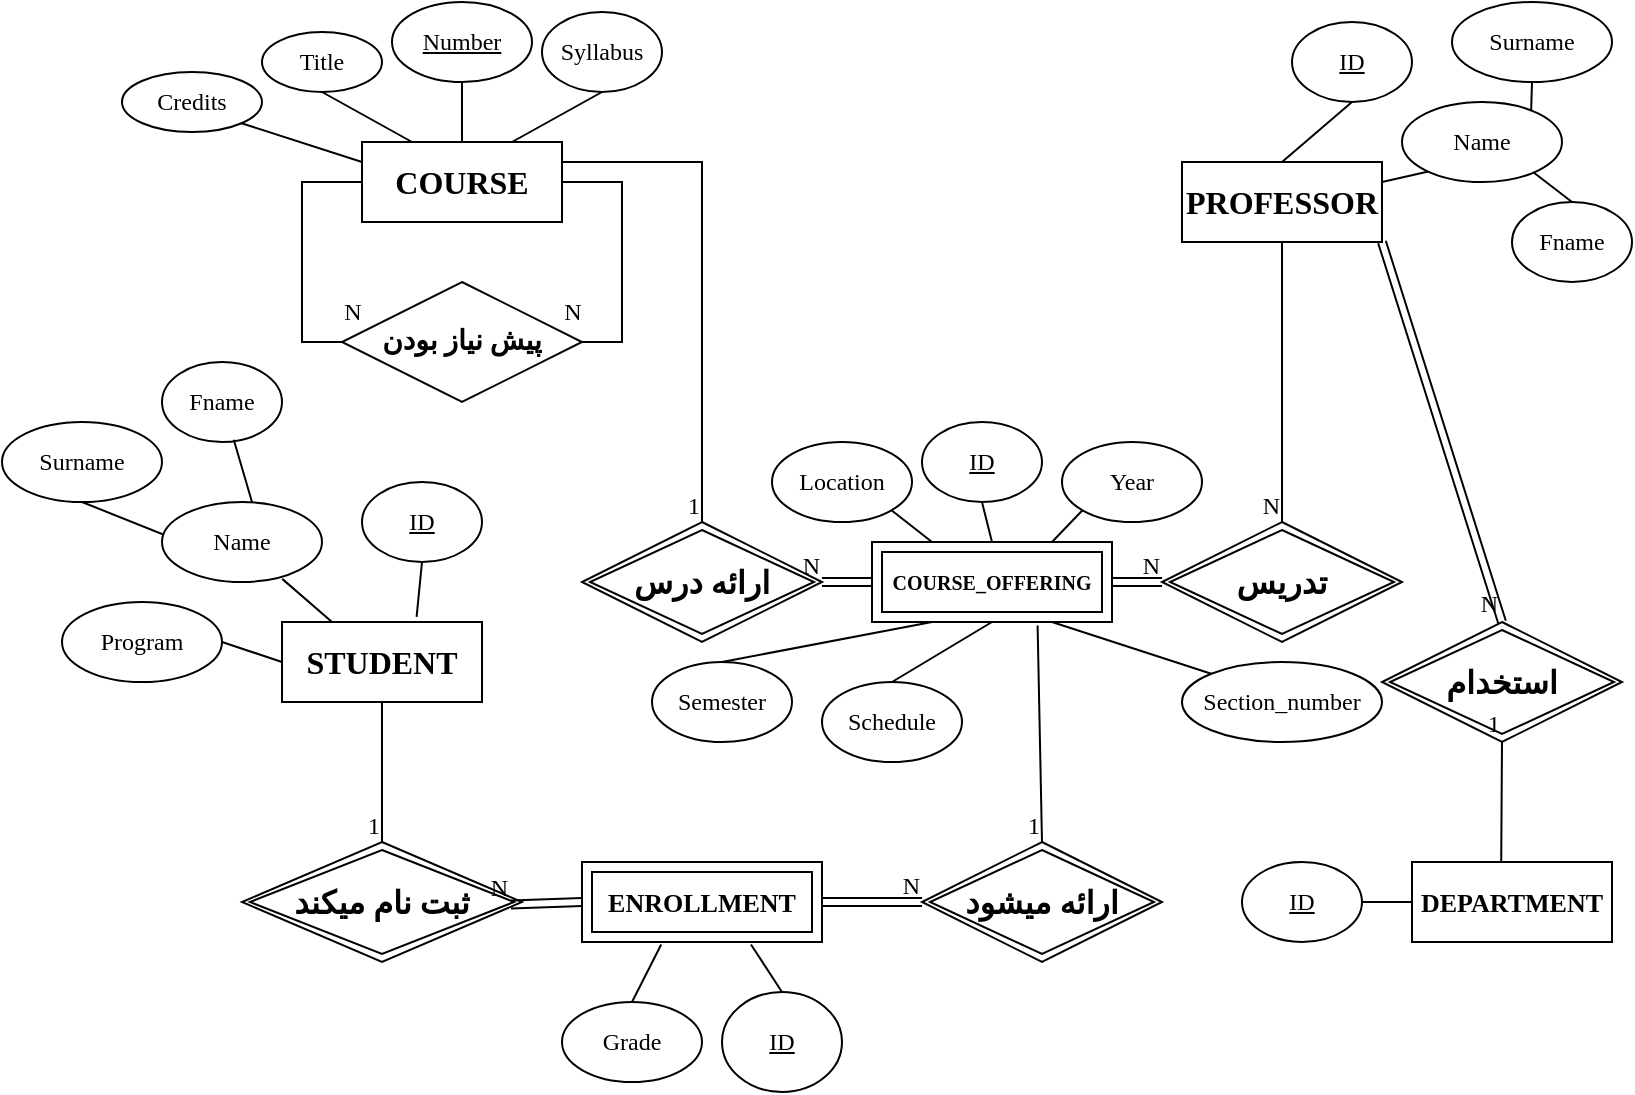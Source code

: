 <mxfile version="26.2.6">
  <diagram id="R2lEEEUBdFMjLlhIrx00" name="Page-1">
    <mxGraphModel dx="1099" dy="659" grid="1" gridSize="10" guides="1" tooltips="1" connect="1" arrows="1" fold="1" page="1" pageScale="1" pageWidth="850" pageHeight="1100" math="0" shadow="0" extFonts="Permanent Marker^https://fonts.googleapis.com/css?family=Permanent+Marker">
      <root>
        <mxCell id="0" />
        <mxCell id="1" parent="0" />
        <mxCell id="XAqE2MEunpsSL1O4cZfQ-120" style="edgeStyle=orthogonalEdgeStyle;rounded=0;orthogonalLoop=1;jettySize=auto;html=1;exitX=1;exitY=0.5;exitDx=0;exitDy=0;entryX=1;entryY=0.5;entryDx=0;entryDy=0;endArrow=none;startFill=0;fontFamily=Kahroba RG;" parent="1" source="XAqE2MEunpsSL1O4cZfQ-95" target="XAqE2MEunpsSL1O4cZfQ-119" edge="1">
          <mxGeometry relative="1" as="geometry" />
        </mxCell>
        <mxCell id="XAqE2MEunpsSL1O4cZfQ-95" value="&lt;b&gt;&lt;span style=&quot;font-size: 12pt;&quot;&gt;COURSE&lt;/span&gt;&lt;/b&gt;" style="whiteSpace=wrap;html=1;align=center;fontFamily=Kahroba RG;" parent="1" vertex="1">
          <mxGeometry x="210" y="80" width="100" height="40" as="geometry" />
        </mxCell>
        <mxCell id="XAqE2MEunpsSL1O4cZfQ-97" value="&lt;b&gt;&lt;span style=&quot;font-size: 12pt;&quot;&gt;STUDENT&lt;/span&gt;&lt;/b&gt;" style="whiteSpace=wrap;html=1;align=center;fontFamily=Kahroba RG;" parent="1" vertex="1">
          <mxGeometry x="170" y="320" width="100" height="40" as="geometry" />
        </mxCell>
        <mxCell id="XAqE2MEunpsSL1O4cZfQ-107" style="edgeStyle=orthogonalEdgeStyle;rounded=0;orthogonalLoop=1;jettySize=auto;html=1;endArrow=none;startFill=0;fontFamily=Kahroba RG;" parent="1" source="XAqE2MEunpsSL1O4cZfQ-106" target="XAqE2MEunpsSL1O4cZfQ-95" edge="1">
          <mxGeometry relative="1" as="geometry" />
        </mxCell>
        <mxCell id="XAqE2MEunpsSL1O4cZfQ-106" value="Number" style="ellipse;whiteSpace=wrap;html=1;align=center;fontStyle=4;fontFamily=Kahroba RG;" parent="1" vertex="1">
          <mxGeometry x="225" y="10" width="70" height="40" as="geometry" />
        </mxCell>
        <mxCell id="XAqE2MEunpsSL1O4cZfQ-108" value="Title" style="ellipse;whiteSpace=wrap;html=1;align=center;fontFamily=Kahroba RG;" parent="1" vertex="1">
          <mxGeometry x="160" y="25" width="60" height="30" as="geometry" />
        </mxCell>
        <mxCell id="XAqE2MEunpsSL1O4cZfQ-114" value="Credits" style="ellipse;whiteSpace=wrap;html=1;align=center;fontFamily=Kahroba RG;" parent="1" vertex="1">
          <mxGeometry x="90" y="45" width="70" height="30" as="geometry" />
        </mxCell>
        <mxCell id="XAqE2MEunpsSL1O4cZfQ-116" value="Syllabus" style="ellipse;whiteSpace=wrap;html=1;align=center;fontFamily=Kahroba RG;" parent="1" vertex="1">
          <mxGeometry x="300" y="15" width="60" height="40" as="geometry" />
        </mxCell>
        <mxCell id="XAqE2MEunpsSL1O4cZfQ-121" style="edgeStyle=orthogonalEdgeStyle;rounded=0;orthogonalLoop=1;jettySize=auto;html=1;exitX=0;exitY=0.5;exitDx=0;exitDy=0;entryX=0;entryY=0.5;entryDx=0;entryDy=0;endArrow=none;startFill=0;fontFamily=Kahroba RG;" parent="1" source="XAqE2MEunpsSL1O4cZfQ-119" target="XAqE2MEunpsSL1O4cZfQ-95" edge="1">
          <mxGeometry relative="1" as="geometry" />
        </mxCell>
        <mxCell id="XAqE2MEunpsSL1O4cZfQ-119" value="پیش نیاز بودن" style="shape=rhombus;perimeter=rhombusPerimeter;whiteSpace=wrap;html=1;align=center;fontFamily=Kahroba RG;fontSize=14;fontStyle=1" parent="1" vertex="1">
          <mxGeometry x="200" y="150" width="120" height="60" as="geometry" />
        </mxCell>
        <mxCell id="XAqE2MEunpsSL1O4cZfQ-122" value="N" style="text;html=1;align=center;verticalAlign=middle;resizable=0;points=[];autosize=1;strokeColor=none;fillColor=none;fontFamily=Kahroba RG;" parent="1" vertex="1">
          <mxGeometry x="300" y="150" width="30" height="30" as="geometry" />
        </mxCell>
        <mxCell id="XAqE2MEunpsSL1O4cZfQ-123" value="N" style="text;html=1;align=center;verticalAlign=middle;resizable=0;points=[];autosize=1;strokeColor=none;fillColor=none;fontFamily=Kahroba RG;" parent="1" vertex="1">
          <mxGeometry x="190" y="150" width="30" height="30" as="geometry" />
        </mxCell>
        <mxCell id="XAqE2MEunpsSL1O4cZfQ-125" value="Surname" style="ellipse;whiteSpace=wrap;html=1;align=center;fontFamily=Kahroba RG;" parent="1" vertex="1">
          <mxGeometry x="30" y="220" width="80" height="40" as="geometry" />
        </mxCell>
        <mxCell id="XAqE2MEunpsSL1O4cZfQ-126" value="Fname" style="ellipse;whiteSpace=wrap;html=1;align=center;fontFamily=Kahroba RG;" parent="1" vertex="1">
          <mxGeometry x="110" y="190" width="60" height="40" as="geometry" />
        </mxCell>
        <mxCell id="XAqE2MEunpsSL1O4cZfQ-127" value="ID" style="ellipse;whiteSpace=wrap;html=1;align=center;fontStyle=4;fontFamily=Kahroba RG;" parent="1" vertex="1">
          <mxGeometry x="210" y="250" width="60" height="40" as="geometry" />
        </mxCell>
        <mxCell id="XAqE2MEunpsSL1O4cZfQ-131" value="ID" style="ellipse;whiteSpace=wrap;html=1;align=center;fontStyle=4;fontFamily=Kahroba RG;" parent="1" vertex="1">
          <mxGeometry x="675" y="20" width="60" height="40" as="geometry" />
        </mxCell>
        <mxCell id="XAqE2MEunpsSL1O4cZfQ-136" value="ID" style="ellipse;whiteSpace=wrap;html=1;align=center;fontStyle=4;fontFamily=Kahroba RG;" parent="1" vertex="1">
          <mxGeometry x="490" y="220" width="60" height="40" as="geometry" />
        </mxCell>
        <mxCell id="XAqE2MEunpsSL1O4cZfQ-140" value="Program" style="ellipse;whiteSpace=wrap;html=1;align=center;fontFamily=Kahroba RG;" parent="1" vertex="1">
          <mxGeometry x="60" y="310" width="80" height="40" as="geometry" />
        </mxCell>
        <mxCell id="XAqE2MEunpsSL1O4cZfQ-142" value="Surname" style="ellipse;whiteSpace=wrap;html=1;align=center;fontFamily=Kahroba RG;" parent="1" vertex="1">
          <mxGeometry x="755" y="10" width="80" height="40" as="geometry" />
        </mxCell>
        <mxCell id="XAqE2MEunpsSL1O4cZfQ-143" value="Fname" style="ellipse;whiteSpace=wrap;html=1;align=center;fontFamily=Kahroba RG;" parent="1" vertex="1">
          <mxGeometry x="785" y="110" width="60" height="40" as="geometry" />
        </mxCell>
        <mxCell id="XAqE2MEunpsSL1O4cZfQ-146" value="Year" style="ellipse;whiteSpace=wrap;html=1;align=center;fontFamily=Kahroba RG;" parent="1" vertex="1">
          <mxGeometry x="560" y="230" width="70" height="40" as="geometry" />
        </mxCell>
        <mxCell id="XAqE2MEunpsSL1O4cZfQ-147" value="Semester" style="ellipse;whiteSpace=wrap;html=1;align=center;fontFamily=Kahroba RG;" parent="1" vertex="1">
          <mxGeometry x="355" y="340" width="70" height="40" as="geometry" />
        </mxCell>
        <mxCell id="XAqE2MEunpsSL1O4cZfQ-148" value="Section_number" style="ellipse;whiteSpace=wrap;html=1;align=center;fontFamily=Kahroba RG;" parent="1" vertex="1">
          <mxGeometry x="620" y="340" width="100" height="40" as="geometry" />
        </mxCell>
        <mxCell id="XAqE2MEunpsSL1O4cZfQ-149" value="Schedule" style="ellipse;whiteSpace=wrap;html=1;align=center;fontFamily=Kahroba RG;" parent="1" vertex="1">
          <mxGeometry x="440" y="350" width="70" height="40" as="geometry" />
        </mxCell>
        <mxCell id="XAqE2MEunpsSL1O4cZfQ-150" value="Location" style="ellipse;whiteSpace=wrap;html=1;align=center;fontFamily=Kahroba RG;" parent="1" vertex="1">
          <mxGeometry x="415" y="230" width="70" height="40" as="geometry" />
        </mxCell>
        <mxCell id="XAqE2MEunpsSL1O4cZfQ-152" value="Grade" style="ellipse;whiteSpace=wrap;html=1;align=center;fontFamily=Kahroba RG;" parent="1" vertex="1">
          <mxGeometry x="310" y="510" width="70" height="40" as="geometry" />
        </mxCell>
        <mxCell id="XAqE2MEunpsSL1O4cZfQ-154" value="ID" style="ellipse;whiteSpace=wrap;html=1;align=center;fontStyle=4;fontFamily=Kahroba RG;" parent="1" vertex="1">
          <mxGeometry x="390" y="505" width="60" height="50" as="geometry" />
        </mxCell>
        <mxCell id="XAqE2MEunpsSL1O4cZfQ-160" value="" style="endArrow=none;html=1;rounded=0;exitX=0.5;exitY=1;exitDx=0;exitDy=0;fontFamily=Kahroba RG;" parent="1" edge="1">
          <mxGeometry relative="1" as="geometry">
            <mxPoint x="670" y="130" as="sourcePoint" />
            <mxPoint x="670" y="270" as="targetPoint" />
          </mxGeometry>
        </mxCell>
        <mxCell id="XAqE2MEunpsSL1O4cZfQ-161" value="N" style="resizable=0;html=1;whiteSpace=wrap;align=right;verticalAlign=bottom;fontFamily=Kahroba RG;" parent="XAqE2MEunpsSL1O4cZfQ-160" connectable="0" vertex="1">
          <mxGeometry x="1" relative="1" as="geometry" />
        </mxCell>
        <mxCell id="XAqE2MEunpsSL1O4cZfQ-162" value="ارائه درس" style="shape=rhombus;double=1;perimeter=rhombusPerimeter;whiteSpace=wrap;html=1;align=center;fontFamily=Kahroba RG;fontStyle=1;fontSize=16;" parent="1" vertex="1">
          <mxGeometry x="320" y="270" width="120" height="60" as="geometry" />
        </mxCell>
        <mxCell id="XAqE2MEunpsSL1O4cZfQ-163" value="&lt;b style=&quot;&quot;&gt;&lt;font style=&quot;font-size: 10px;&quot;&gt;COURSE_OFFERING&lt;/font&gt;&lt;/b&gt;" style="shape=ext;margin=3;double=1;whiteSpace=wrap;html=1;align=center;fontFamily=Kahroba RG;" parent="1" vertex="1">
          <mxGeometry x="465" y="280" width="120" height="40" as="geometry" />
        </mxCell>
        <mxCell id="XAqE2MEunpsSL1O4cZfQ-165" value="" style="shape=link;html=1;rounded=0;exitX=0;exitY=0.5;exitDx=0;exitDy=0;entryX=1;entryY=0.5;entryDx=0;entryDy=0;fontFamily=Kahroba RG;" parent="1" source="XAqE2MEunpsSL1O4cZfQ-163" target="XAqE2MEunpsSL1O4cZfQ-162" edge="1">
          <mxGeometry relative="1" as="geometry">
            <mxPoint x="420" y="300" as="sourcePoint" />
            <mxPoint x="380" y="410" as="targetPoint" />
          </mxGeometry>
        </mxCell>
        <mxCell id="XAqE2MEunpsSL1O4cZfQ-166" value="N" style="resizable=0;html=1;whiteSpace=wrap;align=right;verticalAlign=bottom;fontFamily=Kahroba RG;" parent="XAqE2MEunpsSL1O4cZfQ-165" connectable="0" vertex="1">
          <mxGeometry x="1" relative="1" as="geometry" />
        </mxCell>
        <mxCell id="XAqE2MEunpsSL1O4cZfQ-168" value="" style="endArrow=none;html=1;rounded=0;exitX=1;exitY=0.25;exitDx=0;exitDy=0;entryX=0.5;entryY=0;entryDx=0;entryDy=0;fontFamily=Kahroba RG;" parent="1" source="XAqE2MEunpsSL1O4cZfQ-95" target="XAqE2MEunpsSL1O4cZfQ-162" edge="1">
          <mxGeometry relative="1" as="geometry">
            <mxPoint x="430" y="210" as="sourcePoint" />
            <mxPoint x="590" y="210" as="targetPoint" />
            <Array as="points">
              <mxPoint x="380" y="90" />
            </Array>
          </mxGeometry>
        </mxCell>
        <mxCell id="XAqE2MEunpsSL1O4cZfQ-169" value="1" style="resizable=0;html=1;whiteSpace=wrap;align=right;verticalAlign=bottom;fontFamily=Kahroba RG;" parent="XAqE2MEunpsSL1O4cZfQ-168" connectable="0" vertex="1">
          <mxGeometry x="1" relative="1" as="geometry" />
        </mxCell>
        <mxCell id="XAqE2MEunpsSL1O4cZfQ-170" value="" style="shape=link;html=1;rounded=0;exitX=1;exitY=0.5;exitDx=0;exitDy=0;entryX=0;entryY=0.5;entryDx=0;entryDy=0;fontFamily=Kahroba RG;" parent="1" source="XAqE2MEunpsSL1O4cZfQ-163" edge="1">
          <mxGeometry relative="1" as="geometry">
            <mxPoint x="430" y="270" as="sourcePoint" />
            <mxPoint x="610" y="300" as="targetPoint" />
          </mxGeometry>
        </mxCell>
        <mxCell id="XAqE2MEunpsSL1O4cZfQ-171" value="N" style="resizable=0;html=1;whiteSpace=wrap;align=right;verticalAlign=bottom;fontFamily=Kahroba RG;" parent="XAqE2MEunpsSL1O4cZfQ-170" connectable="0" vertex="1">
          <mxGeometry x="1" relative="1" as="geometry" />
        </mxCell>
        <mxCell id="XAqE2MEunpsSL1O4cZfQ-175" value="" style="endArrow=none;html=1;rounded=0;entryX=0.5;entryY=1;entryDx=0;entryDy=0;exitX=0.5;exitY=0;exitDx=0;exitDy=0;fontFamily=Kahroba RG;" parent="1" target="XAqE2MEunpsSL1O4cZfQ-131" edge="1">
          <mxGeometry relative="1" as="geometry">
            <mxPoint x="670" y="90" as="sourcePoint" />
            <mxPoint x="570" y="250" as="targetPoint" />
          </mxGeometry>
        </mxCell>
        <mxCell id="XAqE2MEunpsSL1O4cZfQ-178" value="" style="endArrow=none;html=1;rounded=0;entryX=0.5;entryY=1;entryDx=0;entryDy=0;exitX=1;exitY=0;exitDx=0;exitDy=0;fontFamily=Kahroba RG;" parent="1" target="XAqE2MEunpsSL1O4cZfQ-142" edge="1">
          <mxGeometry relative="1" as="geometry">
            <mxPoint x="794.534" y="65.736" as="sourcePoint" />
            <mxPoint x="715" y="70" as="targetPoint" />
          </mxGeometry>
        </mxCell>
        <mxCell id="XAqE2MEunpsSL1O4cZfQ-179" value="" style="endArrow=none;html=1;rounded=0;entryX=1;entryY=1;entryDx=0;entryDy=0;exitX=0.5;exitY=0;exitDx=0;exitDy=0;fontFamily=Kahroba RG;" parent="1" source="XAqE2MEunpsSL1O4cZfQ-143" edge="1">
          <mxGeometry relative="1" as="geometry">
            <mxPoint x="805" y="76" as="sourcePoint" />
            <mxPoint x="794.534" y="94.264" as="targetPoint" />
          </mxGeometry>
        </mxCell>
        <mxCell id="XAqE2MEunpsSL1O4cZfQ-181" value="" style="endArrow=none;html=1;rounded=0;entryX=0;entryY=1;entryDx=0;entryDy=0;exitX=1;exitY=0.25;exitDx=0;exitDy=0;fontFamily=Kahroba RG;" parent="1" edge="1">
          <mxGeometry relative="1" as="geometry">
            <mxPoint x="720" y="100" as="sourcePoint" />
            <mxPoint x="745.466" y="94.264" as="targetPoint" />
          </mxGeometry>
        </mxCell>
        <mxCell id="XAqE2MEunpsSL1O4cZfQ-182" value="" style="endArrow=none;html=1;rounded=0;entryX=0.5;entryY=1;entryDx=0;entryDy=0;exitX=0.75;exitY=0;exitDx=0;exitDy=0;fontFamily=Kahroba RG;" parent="1" source="XAqE2MEunpsSL1O4cZfQ-95" target="XAqE2MEunpsSL1O4cZfQ-116" edge="1">
          <mxGeometry relative="1" as="geometry">
            <mxPoint x="680" y="100" as="sourcePoint" />
            <mxPoint x="715" y="70" as="targetPoint" />
          </mxGeometry>
        </mxCell>
        <mxCell id="XAqE2MEunpsSL1O4cZfQ-183" value="" style="endArrow=none;html=1;rounded=0;entryX=0.5;entryY=1;entryDx=0;entryDy=0;exitX=0.25;exitY=0;exitDx=0;exitDy=0;fontFamily=Kahroba RG;" parent="1" source="XAqE2MEunpsSL1O4cZfQ-95" target="XAqE2MEunpsSL1O4cZfQ-108" edge="1">
          <mxGeometry relative="1" as="geometry">
            <mxPoint x="690" y="110" as="sourcePoint" />
            <mxPoint x="725" y="80" as="targetPoint" />
          </mxGeometry>
        </mxCell>
        <mxCell id="XAqE2MEunpsSL1O4cZfQ-184" value="" style="endArrow=none;html=1;rounded=0;entryX=1;entryY=1;entryDx=0;entryDy=0;exitX=0;exitY=0.25;exitDx=0;exitDy=0;fontFamily=Kahroba RG;" parent="1" source="XAqE2MEunpsSL1O4cZfQ-95" target="XAqE2MEunpsSL1O4cZfQ-114" edge="1">
          <mxGeometry relative="1" as="geometry">
            <mxPoint x="245" y="90" as="sourcePoint" />
            <mxPoint x="200" y="65" as="targetPoint" />
          </mxGeometry>
        </mxCell>
        <mxCell id="XAqE2MEunpsSL1O4cZfQ-185" value="" style="endArrow=none;html=1;rounded=0;entryX=0.5;entryY=1;entryDx=0;entryDy=0;exitX=0.5;exitY=0;exitDx=0;exitDy=0;fontFamily=Kahroba RG;" parent="1" source="XAqE2MEunpsSL1O4cZfQ-163" target="XAqE2MEunpsSL1O4cZfQ-136" edge="1">
          <mxGeometry relative="1" as="geometry">
            <mxPoint x="255" y="100" as="sourcePoint" />
            <mxPoint x="210" y="75" as="targetPoint" />
          </mxGeometry>
        </mxCell>
        <mxCell id="XAqE2MEunpsSL1O4cZfQ-186" value="" style="endArrow=none;html=1;rounded=0;entryX=1;entryY=1;entryDx=0;entryDy=0;exitX=0.25;exitY=0;exitDx=0;exitDy=0;fontFamily=Kahroba RG;" parent="1" source="XAqE2MEunpsSL1O4cZfQ-163" target="XAqE2MEunpsSL1O4cZfQ-150" edge="1">
          <mxGeometry relative="1" as="geometry">
            <mxPoint x="535" y="290" as="sourcePoint" />
            <mxPoint x="530" y="270" as="targetPoint" />
          </mxGeometry>
        </mxCell>
        <mxCell id="XAqE2MEunpsSL1O4cZfQ-189" value="" style="endArrow=none;html=1;rounded=0;entryX=0;entryY=1;entryDx=0;entryDy=0;exitX=0.75;exitY=0;exitDx=0;exitDy=0;fontFamily=Kahroba RG;" parent="1" source="XAqE2MEunpsSL1O4cZfQ-163" target="XAqE2MEunpsSL1O4cZfQ-146" edge="1">
          <mxGeometry relative="1" as="geometry">
            <mxPoint x="505" y="290" as="sourcePoint" />
            <mxPoint x="485" y="274" as="targetPoint" />
          </mxGeometry>
        </mxCell>
        <mxCell id="XAqE2MEunpsSL1O4cZfQ-190" value="" style="endArrow=none;html=1;rounded=0;exitX=0.5;exitY=0;exitDx=0;exitDy=0;entryX=0.25;entryY=1;entryDx=0;entryDy=0;fontFamily=Kahroba RG;" parent="1" source="XAqE2MEunpsSL1O4cZfQ-147" target="XAqE2MEunpsSL1O4cZfQ-163" edge="1">
          <mxGeometry relative="1" as="geometry">
            <mxPoint x="565" y="290" as="sourcePoint" />
            <mxPoint x="490" y="320" as="targetPoint" />
          </mxGeometry>
        </mxCell>
        <mxCell id="XAqE2MEunpsSL1O4cZfQ-191" value="" style="endArrow=none;html=1;rounded=0;exitX=0.5;exitY=0;exitDx=0;exitDy=0;entryX=0.5;entryY=1;entryDx=0;entryDy=0;fontFamily=Kahroba RG;" parent="1" source="XAqE2MEunpsSL1O4cZfQ-149" target="XAqE2MEunpsSL1O4cZfQ-163" edge="1">
          <mxGeometry relative="1" as="geometry">
            <mxPoint x="460" y="350" as="sourcePoint" />
            <mxPoint x="505" y="330" as="targetPoint" />
          </mxGeometry>
        </mxCell>
        <mxCell id="XAqE2MEunpsSL1O4cZfQ-192" value="" style="endArrow=none;html=1;rounded=0;exitX=0;exitY=0;exitDx=0;exitDy=0;entryX=0.75;entryY=1;entryDx=0;entryDy=0;fontFamily=Kahroba RG;" parent="1" source="XAqE2MEunpsSL1O4cZfQ-148" target="XAqE2MEunpsSL1O4cZfQ-163" edge="1">
          <mxGeometry relative="1" as="geometry">
            <mxPoint x="535" y="350" as="sourcePoint" />
            <mxPoint x="535" y="330" as="targetPoint" />
          </mxGeometry>
        </mxCell>
        <mxCell id="XAqE2MEunpsSL1O4cZfQ-193" value="&lt;b&gt;&lt;span style=&quot;&quot;&gt;&lt;font style=&quot;font-size: 13px;&quot;&gt;DEPARTMENT&lt;/font&gt;&lt;/span&gt;&lt;/b&gt;" style="whiteSpace=wrap;html=1;align=center;fontFamily=Kahroba RG;" parent="1" vertex="1">
          <mxGeometry x="735" y="440" width="100" height="40" as="geometry" />
        </mxCell>
        <mxCell id="XAqE2MEunpsSL1O4cZfQ-194" value="تدریس" style="shape=rhombus;double=1;perimeter=rhombusPerimeter;whiteSpace=wrap;html=1;align=center;fontFamily=Kahroba RG;fontStyle=1;fontSize=16;" parent="1" vertex="1">
          <mxGeometry x="610" y="270" width="120" height="60" as="geometry" />
        </mxCell>
        <mxCell id="XAqE2MEunpsSL1O4cZfQ-195" value="ارائه میشود" style="shape=rhombus;double=1;perimeter=rhombusPerimeter;whiteSpace=wrap;html=1;align=center;fontFamily=Kahroba RG;fontStyle=1;fontSize=16;" parent="1" vertex="1">
          <mxGeometry x="490" y="430" width="120" height="60" as="geometry" />
        </mxCell>
        <mxCell id="XAqE2MEunpsSL1O4cZfQ-196" value="" style="endArrow=none;html=1;rounded=0;entryX=0.5;entryY=0;entryDx=0;entryDy=0;exitX=0.69;exitY=1.044;exitDx=0;exitDy=0;exitPerimeter=0;fontFamily=Kahroba RG;" parent="1" source="XAqE2MEunpsSL1O4cZfQ-163" target="XAqE2MEunpsSL1O4cZfQ-195" edge="1">
          <mxGeometry relative="1" as="geometry">
            <mxPoint x="545" y="320" as="sourcePoint" />
            <mxPoint x="520" y="330" as="targetPoint" />
          </mxGeometry>
        </mxCell>
        <mxCell id="XAqE2MEunpsSL1O4cZfQ-197" value="1" style="resizable=0;html=1;whiteSpace=wrap;align=right;verticalAlign=bottom;fontFamily=Kahroba RG;" parent="XAqE2MEunpsSL1O4cZfQ-196" connectable="0" vertex="1">
          <mxGeometry x="1" relative="1" as="geometry" />
        </mxCell>
        <mxCell id="XAqE2MEunpsSL1O4cZfQ-198" value="" style="shape=link;html=1;rounded=0;exitX=1;exitY=0.5;exitDx=0;exitDy=0;entryX=0;entryY=0.5;entryDx=0;entryDy=0;fontFamily=Kahroba RG;" parent="1" source="XAqE2MEunpsSL1O4cZfQ-201" target="XAqE2MEunpsSL1O4cZfQ-195" edge="1">
          <mxGeometry relative="1" as="geometry">
            <mxPoint x="440" y="460" as="sourcePoint" />
            <mxPoint x="490" y="420" as="targetPoint" />
          </mxGeometry>
        </mxCell>
        <mxCell id="XAqE2MEunpsSL1O4cZfQ-199" value="N" style="resizable=0;html=1;whiteSpace=wrap;align=right;verticalAlign=bottom;fontFamily=Kahroba RG;" parent="XAqE2MEunpsSL1O4cZfQ-198" connectable="0" vertex="1">
          <mxGeometry x="1" relative="1" as="geometry" />
        </mxCell>
        <mxCell id="XAqE2MEunpsSL1O4cZfQ-201" value="&lt;b style=&quot;&quot;&gt;&lt;font style=&quot;font-size: 13px;&quot;&gt;ENROLLMENT&lt;/font&gt;&lt;/b&gt;" style="shape=ext;margin=3;double=1;whiteSpace=wrap;html=1;align=center;fontFamily=Kahroba RG;" parent="1" vertex="1">
          <mxGeometry x="320" y="440" width="120" height="40" as="geometry" />
        </mxCell>
        <mxCell id="XAqE2MEunpsSL1O4cZfQ-202" value="ثبت نام میکند" style="shape=rhombus;double=1;perimeter=rhombusPerimeter;whiteSpace=wrap;html=1;align=center;fontFamily=Kahroba RG;fontStyle=1;fontSize=16;" parent="1" vertex="1">
          <mxGeometry x="150" y="430" width="140" height="60" as="geometry" />
        </mxCell>
        <mxCell id="XAqE2MEunpsSL1O4cZfQ-203" value="" style="endArrow=none;html=1;rounded=0;exitX=0.5;exitY=1;exitDx=0;exitDy=0;entryX=0.5;entryY=0;entryDx=0;entryDy=0;fontFamily=Kahroba RG;" parent="1" source="XAqE2MEunpsSL1O4cZfQ-97" target="XAqE2MEunpsSL1O4cZfQ-202" edge="1">
          <mxGeometry relative="1" as="geometry">
            <mxPoint x="340" y="360" as="sourcePoint" />
            <mxPoint x="500" y="360" as="targetPoint" />
          </mxGeometry>
        </mxCell>
        <mxCell id="XAqE2MEunpsSL1O4cZfQ-204" value="1" style="resizable=0;html=1;whiteSpace=wrap;align=right;verticalAlign=bottom;fontFamily=Kahroba RG;" parent="XAqE2MEunpsSL1O4cZfQ-203" connectable="0" vertex="1">
          <mxGeometry x="1" relative="1" as="geometry" />
        </mxCell>
        <mxCell id="XAqE2MEunpsSL1O4cZfQ-205" value="" style="shape=link;html=1;rounded=0;entryX=0.96;entryY=0.521;entryDx=0;entryDy=0;entryPerimeter=0;exitX=0;exitY=0.5;exitDx=0;exitDy=0;fontFamily=Kahroba RG;" parent="1" source="XAqE2MEunpsSL1O4cZfQ-201" target="XAqE2MEunpsSL1O4cZfQ-202" edge="1">
          <mxGeometry relative="1" as="geometry">
            <mxPoint x="340" y="360" as="sourcePoint" />
            <mxPoint x="500" y="360" as="targetPoint" />
          </mxGeometry>
        </mxCell>
        <mxCell id="XAqE2MEunpsSL1O4cZfQ-206" value="N" style="resizable=0;html=1;whiteSpace=wrap;align=right;verticalAlign=bottom;fontFamily=Kahroba RG;" parent="XAqE2MEunpsSL1O4cZfQ-205" connectable="0" vertex="1">
          <mxGeometry x="1" relative="1" as="geometry" />
        </mxCell>
        <mxCell id="XAqE2MEunpsSL1O4cZfQ-208" value="" style="endArrow=none;html=1;rounded=0;exitX=0.5;exitY=0;exitDx=0;exitDy=0;entryX=0.33;entryY=1.031;entryDx=0;entryDy=0;entryPerimeter=0;fontFamily=Kahroba RG;" parent="1" source="XAqE2MEunpsSL1O4cZfQ-152" target="XAqE2MEunpsSL1O4cZfQ-201" edge="1">
          <mxGeometry relative="1" as="geometry">
            <mxPoint x="340" y="390" as="sourcePoint" />
            <mxPoint x="500" y="390" as="targetPoint" />
          </mxGeometry>
        </mxCell>
        <mxCell id="XAqE2MEunpsSL1O4cZfQ-209" value="" style="endArrow=none;html=1;rounded=0;exitX=0.5;exitY=0;exitDx=0;exitDy=0;entryX=0.704;entryY=1.031;entryDx=0;entryDy=0;entryPerimeter=0;fontFamily=Kahroba RG;" parent="1" source="XAqE2MEunpsSL1O4cZfQ-154" target="XAqE2MEunpsSL1O4cZfQ-201" edge="1">
          <mxGeometry relative="1" as="geometry">
            <mxPoint x="355" y="520" as="sourcePoint" />
            <mxPoint x="370" y="491" as="targetPoint" />
          </mxGeometry>
        </mxCell>
        <mxCell id="XAqE2MEunpsSL1O4cZfQ-210" value="استخدام" style="shape=rhombus;double=1;perimeter=rhombusPerimeter;whiteSpace=wrap;html=1;align=center;fontFamily=Kahroba RG;fontStyle=1;fontSize=16;" parent="1" vertex="1">
          <mxGeometry x="720" y="320" width="120" height="60" as="geometry" />
        </mxCell>
        <mxCell id="XAqE2MEunpsSL1O4cZfQ-212" value="" style="endArrow=none;html=1;rounded=0;entryX=0.5;entryY=1;entryDx=0;entryDy=0;exitX=0.446;exitY=0.011;exitDx=0;exitDy=0;exitPerimeter=0;fontFamily=Kahroba RG;" parent="1" source="XAqE2MEunpsSL1O4cZfQ-193" target="XAqE2MEunpsSL1O4cZfQ-210" edge="1">
          <mxGeometry relative="1" as="geometry">
            <mxPoint x="520" y="290" as="sourcePoint" />
            <mxPoint x="680" y="290" as="targetPoint" />
          </mxGeometry>
        </mxCell>
        <mxCell id="XAqE2MEunpsSL1O4cZfQ-213" value="1" style="resizable=0;html=1;whiteSpace=wrap;align=right;verticalAlign=bottom;fontFamily=Kahroba RG;" parent="XAqE2MEunpsSL1O4cZfQ-212" connectable="0" vertex="1">
          <mxGeometry x="1" relative="1" as="geometry" />
        </mxCell>
        <mxCell id="XAqE2MEunpsSL1O4cZfQ-214" value="" style="shape=link;html=1;rounded=0;entryX=0.5;entryY=0;entryDx=0;entryDy=0;exitX=1;exitY=1;exitDx=0;exitDy=0;fontFamily=Kahroba RG;" parent="1" target="XAqE2MEunpsSL1O4cZfQ-210" edge="1">
          <mxGeometry relative="1" as="geometry">
            <mxPoint x="720" y="130" as="sourcePoint" />
            <mxPoint x="680" y="290" as="targetPoint" />
          </mxGeometry>
        </mxCell>
        <mxCell id="XAqE2MEunpsSL1O4cZfQ-215" value="N" style="resizable=0;html=1;whiteSpace=wrap;align=right;verticalAlign=bottom;fontFamily=Kahroba RG;" parent="XAqE2MEunpsSL1O4cZfQ-214" connectable="0" vertex="1">
          <mxGeometry x="1" relative="1" as="geometry" />
        </mxCell>
        <mxCell id="XAqE2MEunpsSL1O4cZfQ-216" value="" style="endArrow=none;html=1;rounded=0;exitX=0.5;exitY=1;exitDx=0;exitDy=0;entryX=0.673;entryY=-0.063;entryDx=0;entryDy=0;entryPerimeter=0;fontFamily=Kahroba RG;" parent="1" source="XAqE2MEunpsSL1O4cZfQ-127" target="XAqE2MEunpsSL1O4cZfQ-97" edge="1">
          <mxGeometry relative="1" as="geometry">
            <mxPoint x="340" y="290" as="sourcePoint" />
            <mxPoint x="500" y="290" as="targetPoint" />
          </mxGeometry>
        </mxCell>
        <mxCell id="XAqE2MEunpsSL1O4cZfQ-217" value="" style="endArrow=none;html=1;rounded=0;exitX=0;exitY=0.5;exitDx=0;exitDy=0;entryX=1;entryY=0.5;entryDx=0;entryDy=0;fontFamily=Kahroba RG;" parent="1" source="XAqE2MEunpsSL1O4cZfQ-97" target="XAqE2MEunpsSL1O4cZfQ-140" edge="1">
          <mxGeometry relative="1" as="geometry">
            <mxPoint x="250" y="300" as="sourcePoint" />
            <mxPoint x="247" y="327" as="targetPoint" />
          </mxGeometry>
        </mxCell>
        <mxCell id="XAqE2MEunpsSL1O4cZfQ-218" value="" style="endArrow=none;html=1;rounded=0;exitX=0.25;exitY=0;exitDx=0;exitDy=0;entryX=0.716;entryY=0.961;entryDx=0;entryDy=0;entryPerimeter=0;fontFamily=Kahroba RG;" parent="1" source="XAqE2MEunpsSL1O4cZfQ-97" edge="1">
          <mxGeometry relative="1" as="geometry">
            <mxPoint x="180" y="350" as="sourcePoint" />
            <mxPoint x="170.12" y="298.44" as="targetPoint" />
          </mxGeometry>
        </mxCell>
        <mxCell id="XAqE2MEunpsSL1O4cZfQ-219" value="" style="endArrow=none;html=1;rounded=0;exitX=0.5;exitY=0;exitDx=0;exitDy=0;entryX=0.598;entryY=0.973;entryDx=0;entryDy=0;entryPerimeter=0;fontFamily=Kahroba RG;" parent="1" target="XAqE2MEunpsSL1O4cZfQ-126" edge="1">
          <mxGeometry relative="1" as="geometry">
            <mxPoint x="155" y="260" as="sourcePoint" />
            <mxPoint x="180" y="308" as="targetPoint" />
          </mxGeometry>
        </mxCell>
        <mxCell id="XAqE2MEunpsSL1O4cZfQ-220" value="" style="endArrow=none;html=1;rounded=0;exitX=0;exitY=0.5;exitDx=0;exitDy=0;entryX=0.5;entryY=1;entryDx=0;entryDy=0;fontFamily=Kahroba RG;" parent="1" target="XAqE2MEunpsSL1O4cZfQ-125" edge="1">
          <mxGeometry relative="1" as="geometry">
            <mxPoint x="120" y="280" as="sourcePoint" />
            <mxPoint x="156" y="239" as="targetPoint" />
          </mxGeometry>
        </mxCell>
        <mxCell id="XAqE2MEunpsSL1O4cZfQ-221" value="ID" style="ellipse;whiteSpace=wrap;html=1;align=center;fontStyle=4;fontFamily=Kahroba RG;" parent="1" vertex="1">
          <mxGeometry x="650" y="440" width="60" height="40" as="geometry" />
        </mxCell>
        <mxCell id="XAqE2MEunpsSL1O4cZfQ-223" value="" style="endArrow=none;html=1;rounded=0;exitX=1;exitY=0.5;exitDx=0;exitDy=0;entryX=0;entryY=0.5;entryDx=0;entryDy=0;fontFamily=Kahroba RG;" parent="1" source="XAqE2MEunpsSL1O4cZfQ-221" target="XAqE2MEunpsSL1O4cZfQ-193" edge="1">
          <mxGeometry relative="1" as="geometry">
            <mxPoint x="155" y="260" as="sourcePoint" />
            <mxPoint x="730" y="460" as="targetPoint" />
          </mxGeometry>
        </mxCell>
        <mxCell id="11d9-A73rUH8nQ1K3Wb9-1" value="&lt;font style=&quot;font-size: 16px;&quot;&gt;PROFESSOR&lt;/font&gt;" style="whiteSpace=wrap;html=1;align=center;fontStyle=1;fontFamily=Kahroba RG;" parent="1" vertex="1">
          <mxGeometry x="620" y="90" width="100" height="40" as="geometry" />
        </mxCell>
        <mxCell id="SBjy4vqekFmR5Tti9cSg-2" value="Name" style="ellipse;whiteSpace=wrap;html=1;align=center;fontFamily=Kahroba RG;" vertex="1" parent="1">
          <mxGeometry x="110" y="260" width="80" height="40" as="geometry" />
        </mxCell>
        <mxCell id="SBjy4vqekFmR5Tti9cSg-3" value="Name" style="ellipse;whiteSpace=wrap;html=1;align=center;fontFamily=Kahroba RG;" vertex="1" parent="1">
          <mxGeometry x="730" y="60" width="80" height="40" as="geometry" />
        </mxCell>
      </root>
    </mxGraphModel>
  </diagram>
</mxfile>
